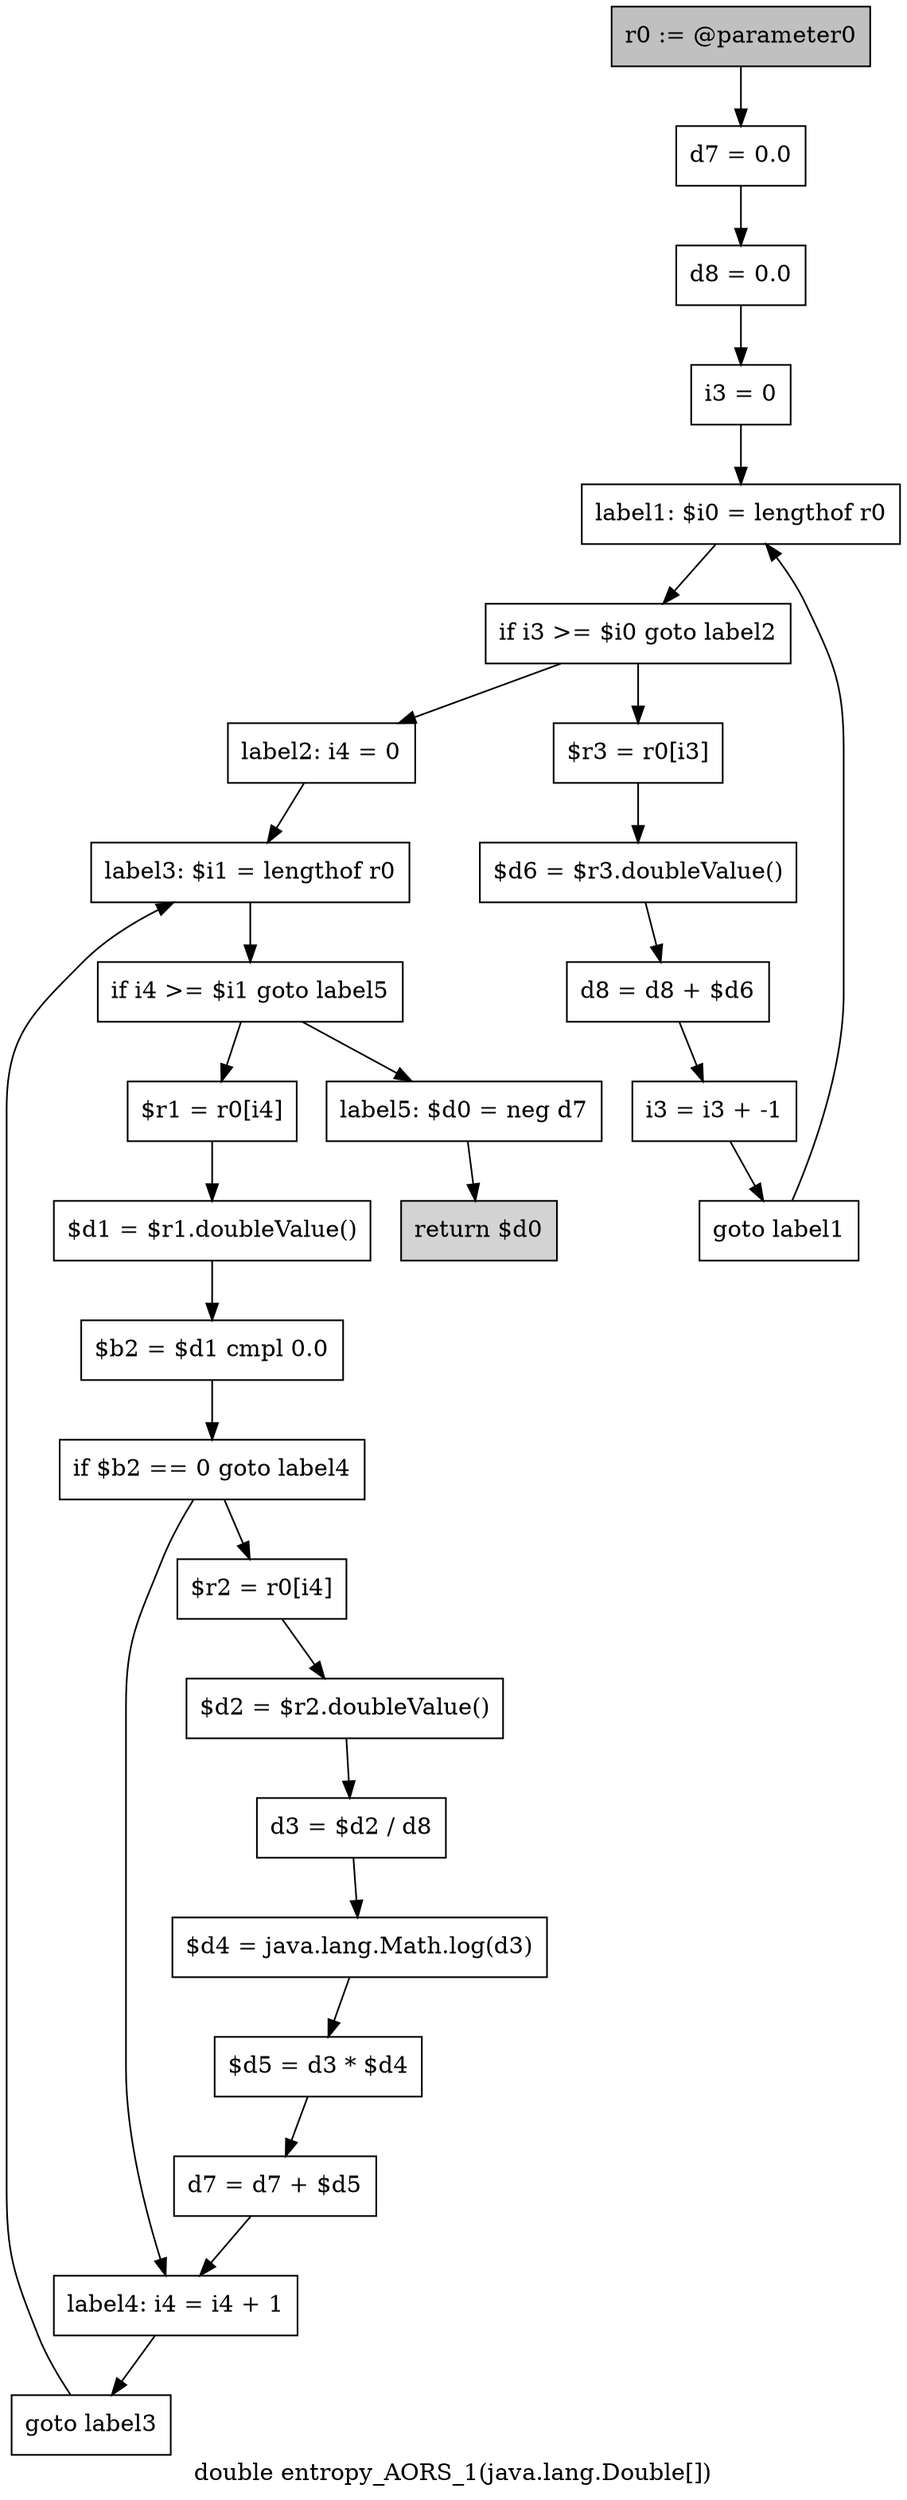 digraph "double entropy_AORS_1(java.lang.Double[])" {
    label="double entropy_AORS_1(java.lang.Double[])";
    node [shape=box];
    "0" [style=filled,fillcolor=gray,label="r0 := @parameter0",];
    "1" [label="d7 = 0.0",];
    "0"->"1";
    "2" [label="d8 = 0.0",];
    "1"->"2";
    "3" [label="i3 = 0",];
    "2"->"3";
    "4" [label="label1: $i0 = lengthof r0",];
    "3"->"4";
    "5" [label="if i3 >= $i0 goto label2",];
    "4"->"5";
    "6" [label="$r3 = r0[i3]",];
    "5"->"6";
    "11" [label="label2: i4 = 0",];
    "5"->"11";
    "7" [label="$d6 = $r3.doubleValue()",];
    "6"->"7";
    "8" [label="d8 = d8 + $d6",];
    "7"->"8";
    "9" [label="i3 = i3 + -1",];
    "8"->"9";
    "10" [label="goto label1",];
    "9"->"10";
    "10"->"4";
    "12" [label="label3: $i1 = lengthof r0",];
    "11"->"12";
    "13" [label="if i4 >= $i1 goto label5",];
    "12"->"13";
    "14" [label="$r1 = r0[i4]",];
    "13"->"14";
    "26" [label="label5: $d0 = neg d7",];
    "13"->"26";
    "15" [label="$d1 = $r1.doubleValue()",];
    "14"->"15";
    "16" [label="$b2 = $d1 cmpl 0.0",];
    "15"->"16";
    "17" [label="if $b2 == 0 goto label4",];
    "16"->"17";
    "18" [label="$r2 = r0[i4]",];
    "17"->"18";
    "24" [label="label4: i4 = i4 + 1",];
    "17"->"24";
    "19" [label="$d2 = $r2.doubleValue()",];
    "18"->"19";
    "20" [label="d3 = $d2 / d8",];
    "19"->"20";
    "21" [label="$d4 = java.lang.Math.log(d3)",];
    "20"->"21";
    "22" [label="$d5 = d3 * $d4",];
    "21"->"22";
    "23" [label="d7 = d7 + $d5",];
    "22"->"23";
    "23"->"24";
    "25" [label="goto label3",];
    "24"->"25";
    "25"->"12";
    "27" [style=filled,fillcolor=lightgray,label="return $d0",];
    "26"->"27";
}

